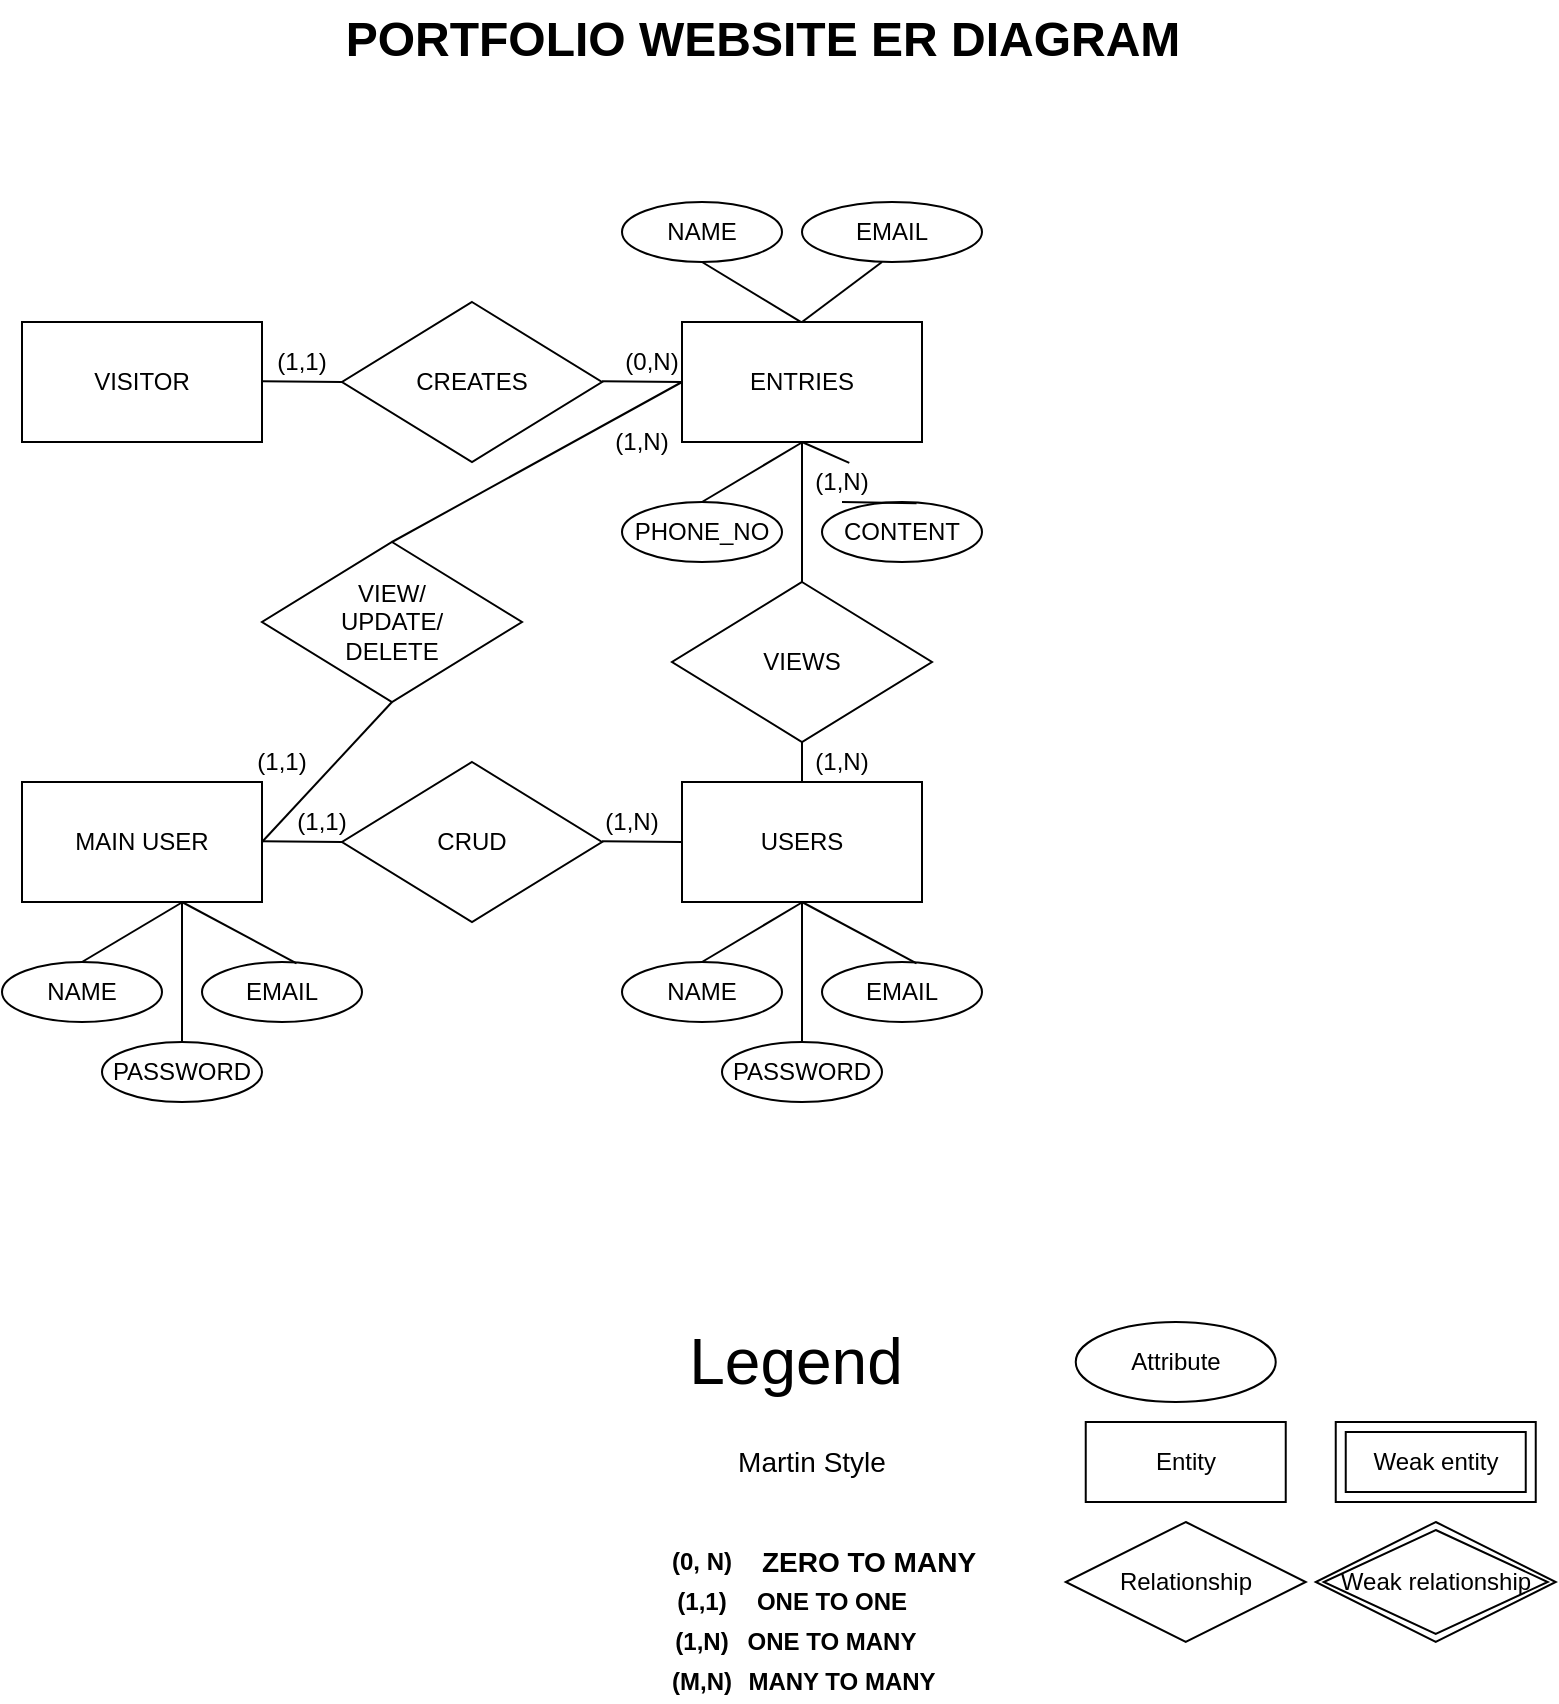 <mxfile version="14.4.3" type="device"><diagram id="E9bjbOYZbZJECh2Sft1l" name="Page-1"><mxGraphModel dx="2272" dy="862" grid="1" gridSize="10" guides="1" tooltips="1" connect="1" arrows="1" fold="1" page="1" pageScale="1" pageWidth="850" pageHeight="1100" math="0" shadow="0"><root><mxCell id="0"/><mxCell id="1" parent="0"/><mxCell id="FQ22zy8_jKBgdNmN2pex-1" value="VISITOR" style="rounded=0;whiteSpace=wrap;html=1;" parent="1" vertex="1"><mxGeometry x="-790" y="200" width="120" height="60" as="geometry"/></mxCell><mxCell id="FQ22zy8_jKBgdNmN2pex-2" value="" style="rhombus;whiteSpace=wrap;html=1;" parent="1" vertex="1"><mxGeometry x="-630" y="190" width="130" height="80" as="geometry"/></mxCell><mxCell id="FQ22zy8_jKBgdNmN2pex-3" value="ENTRIES" style="rounded=0;whiteSpace=wrap;html=1;" parent="1" vertex="1"><mxGeometry x="-460" y="200" width="120" height="60" as="geometry"/></mxCell><mxCell id="FQ22zy8_jKBgdNmN2pex-4" value="" style="endArrow=none;html=1;entryX=0;entryY=0.5;entryDx=0;entryDy=0;" parent="1" target="FQ22zy8_jKBgdNmN2pex-2" edge="1"><mxGeometry width="50" height="50" relative="1" as="geometry"><mxPoint x="-670.0" y="229.66" as="sourcePoint"/><mxPoint x="-600" y="229.66" as="targetPoint"/></mxGeometry></mxCell><mxCell id="FQ22zy8_jKBgdNmN2pex-5" value="" style="endArrow=none;html=1;entryX=0;entryY=0.5;entryDx=0;entryDy=0;" parent="1" edge="1"><mxGeometry width="50" height="50" relative="1" as="geometry"><mxPoint x="-500.0" y="229.66" as="sourcePoint"/><mxPoint x="-460.0" y="230" as="targetPoint"/></mxGeometry></mxCell><mxCell id="FQ22zy8_jKBgdNmN2pex-6" value="CREATES" style="text;html=1;strokeColor=none;fillColor=none;align=center;verticalAlign=middle;whiteSpace=wrap;rounded=0;" parent="1" vertex="1"><mxGeometry x="-585" y="220" width="40" height="20" as="geometry"/></mxCell><mxCell id="FQ22zy8_jKBgdNmN2pex-7" value="NAME" style="ellipse;whiteSpace=wrap;html=1;" parent="1" vertex="1"><mxGeometry x="-490" y="140" width="80" height="30" as="geometry"/></mxCell><mxCell id="FQ22zy8_jKBgdNmN2pex-8" value="EMAIL" style="ellipse;whiteSpace=wrap;html=1;" parent="1" vertex="1"><mxGeometry x="-400" y="140" width="90" height="30" as="geometry"/></mxCell><mxCell id="FQ22zy8_jKBgdNmN2pex-9" value="PHONE_NO" style="ellipse;whiteSpace=wrap;html=1;" parent="1" vertex="1"><mxGeometry x="-490" y="290" width="80" height="30" as="geometry"/></mxCell><mxCell id="FQ22zy8_jKBgdNmN2pex-10" value="" style="endArrow=none;html=1;" parent="1" edge="1"><mxGeometry width="50" height="50" relative="1" as="geometry"><mxPoint x="-400" y="200" as="sourcePoint"/><mxPoint x="-360" y="170" as="targetPoint"/></mxGeometry></mxCell><mxCell id="FQ22zy8_jKBgdNmN2pex-11" value="" style="endArrow=none;html=1;exitX=0.578;exitY=-0.001;exitDx=0;exitDy=0;exitPerimeter=0;" parent="1" edge="1"><mxGeometry width="50" height="50" relative="1" as="geometry"><mxPoint x="-400.64" y="199.94" as="sourcePoint"/><mxPoint x="-450" y="170" as="targetPoint"/></mxGeometry></mxCell><mxCell id="FQ22zy8_jKBgdNmN2pex-12" value="" style="endArrow=none;html=1;entryX=0.503;entryY=1.08;entryDx=0;entryDy=0;entryPerimeter=0;exitX=0.5;exitY=0;exitDx=0;exitDy=0;" parent="1" source="FQ22zy8_jKBgdNmN2pex-9" edge="1"><mxGeometry width="50" height="50" relative="1" as="geometry"><mxPoint x="-440" y="285" as="sourcePoint"/><mxPoint x="-399.64" y="260" as="targetPoint"/></mxGeometry></mxCell><mxCell id="FQ22zy8_jKBgdNmN2pex-13" value="CONTENT" style="ellipse;whiteSpace=wrap;html=1;" parent="1" vertex="1"><mxGeometry x="-390" y="290" width="80" height="30" as="geometry"/></mxCell><mxCell id="FQ22zy8_jKBgdNmN2pex-14" value="" style="endArrow=none;html=1;entryX=0.5;entryY=1;entryDx=0;entryDy=0;exitX=0.591;exitY=0.022;exitDx=0;exitDy=0;exitPerimeter=0;" parent="1" source="FQ22zy8_jKBgdNmN2pex-44" target="FQ22zy8_jKBgdNmN2pex-3" edge="1"><mxGeometry width="50" height="50" relative="1" as="geometry"><mxPoint x="-345" y="287" as="sourcePoint"/><mxPoint x="-389.64" y="270" as="targetPoint"/><Array as="points"/></mxGeometry></mxCell><mxCell id="FQ22zy8_jKBgdNmN2pex-15" value="MAIN USER" style="rounded=0;whiteSpace=wrap;html=1;" parent="1" vertex="1"><mxGeometry x="-790" y="430" width="120" height="60" as="geometry"/></mxCell><mxCell id="FQ22zy8_jKBgdNmN2pex-16" value="" style="rhombus;whiteSpace=wrap;html=1;" parent="1" vertex="1"><mxGeometry x="-630" y="420" width="130" height="80" as="geometry"/></mxCell><mxCell id="FQ22zy8_jKBgdNmN2pex-17" value="USERS" style="rounded=0;whiteSpace=wrap;html=1;" parent="1" vertex="1"><mxGeometry x="-460" y="430" width="120" height="60" as="geometry"/></mxCell><mxCell id="FQ22zy8_jKBgdNmN2pex-18" value="" style="endArrow=none;html=1;entryX=0;entryY=0.5;entryDx=0;entryDy=0;" parent="1" target="FQ22zy8_jKBgdNmN2pex-16" edge="1"><mxGeometry width="50" height="50" relative="1" as="geometry"><mxPoint x="-670.0" y="459.66" as="sourcePoint"/><mxPoint x="-600" y="459.66" as="targetPoint"/></mxGeometry></mxCell><mxCell id="FQ22zy8_jKBgdNmN2pex-19" value="" style="endArrow=none;html=1;entryX=0;entryY=0.5;entryDx=0;entryDy=0;" parent="1" edge="1"><mxGeometry width="50" height="50" relative="1" as="geometry"><mxPoint x="-500.0" y="459.66" as="sourcePoint"/><mxPoint x="-460.0" y="460" as="targetPoint"/></mxGeometry></mxCell><mxCell id="FQ22zy8_jKBgdNmN2pex-20" value="CRUD" style="text;html=1;strokeColor=none;fillColor=none;align=center;verticalAlign=middle;whiteSpace=wrap;rounded=0;" parent="1" vertex="1"><mxGeometry x="-585" y="450" width="40" height="20" as="geometry"/></mxCell><mxCell id="FQ22zy8_jKBgdNmN2pex-21" value="NAME" style="ellipse;whiteSpace=wrap;html=1;" parent="1" vertex="1"><mxGeometry x="-490" y="520" width="80" height="30" as="geometry"/></mxCell><mxCell id="FQ22zy8_jKBgdNmN2pex-22" value="" style="endArrow=none;html=1;entryX=0.503;entryY=1.08;entryDx=0;entryDy=0;entryPerimeter=0;exitX=0.5;exitY=0;exitDx=0;exitDy=0;" parent="1" source="FQ22zy8_jKBgdNmN2pex-21" edge="1"><mxGeometry width="50" height="50" relative="1" as="geometry"><mxPoint x="-440" y="515" as="sourcePoint"/><mxPoint x="-399.64" y="490" as="targetPoint"/></mxGeometry></mxCell><mxCell id="FQ22zy8_jKBgdNmN2pex-23" value="EMAIL" style="ellipse;whiteSpace=wrap;html=1;" parent="1" vertex="1"><mxGeometry x="-390" y="520" width="80" height="30" as="geometry"/></mxCell><mxCell id="FQ22zy8_jKBgdNmN2pex-24" value="" style="endArrow=none;html=1;entryX=0.5;entryY=1;entryDx=0;entryDy=0;exitX=0.591;exitY=0.022;exitDx=0;exitDy=0;exitPerimeter=0;" parent="1" source="FQ22zy8_jKBgdNmN2pex-23" target="FQ22zy8_jKBgdNmN2pex-17" edge="1"><mxGeometry width="50" height="50" relative="1" as="geometry"><mxPoint x="-345" y="517" as="sourcePoint"/><mxPoint x="-389.64" y="500" as="targetPoint"/><Array as="points"/></mxGeometry></mxCell><mxCell id="FQ22zy8_jKBgdNmN2pex-25" value="PASSWORD" style="ellipse;whiteSpace=wrap;html=1;" parent="1" vertex="1"><mxGeometry x="-440" y="560" width="80" height="30" as="geometry"/></mxCell><mxCell id="FQ22zy8_jKBgdNmN2pex-26" value="" style="endArrow=none;html=1;" parent="1" edge="1"><mxGeometry width="50" height="50" relative="1" as="geometry"><mxPoint x="-400" y="560" as="sourcePoint"/><mxPoint x="-400" y="490" as="targetPoint"/></mxGeometry></mxCell><mxCell id="FQ22zy8_jKBgdNmN2pex-27" value="VIEWS" style="rhombus;whiteSpace=wrap;html=1;" parent="1" vertex="1"><mxGeometry x="-465" y="330" width="130" height="80" as="geometry"/></mxCell><mxCell id="FQ22zy8_jKBgdNmN2pex-28" value="" style="endArrow=none;html=1;" parent="1" edge="1"><mxGeometry width="50" height="50" relative="1" as="geometry"><mxPoint x="-400" y="330" as="sourcePoint"/><mxPoint x="-400" y="260" as="targetPoint"/></mxGeometry></mxCell><mxCell id="FQ22zy8_jKBgdNmN2pex-29" value="" style="endArrow=none;html=1;" parent="1" edge="1"><mxGeometry width="50" height="50" relative="1" as="geometry"><mxPoint x="-400" y="430" as="sourcePoint"/><mxPoint x="-400" y="410" as="targetPoint"/></mxGeometry></mxCell><mxCell id="FQ22zy8_jKBgdNmN2pex-30" value="NAME" style="ellipse;whiteSpace=wrap;html=1;" parent="1" vertex="1"><mxGeometry x="-800" y="520" width="80" height="30" as="geometry"/></mxCell><mxCell id="FQ22zy8_jKBgdNmN2pex-31" value="" style="endArrow=none;html=1;entryX=0.503;entryY=1.08;entryDx=0;entryDy=0;entryPerimeter=0;exitX=0.5;exitY=0;exitDx=0;exitDy=0;" parent="1" source="FQ22zy8_jKBgdNmN2pex-30" edge="1"><mxGeometry width="50" height="50" relative="1" as="geometry"><mxPoint x="-750" y="515" as="sourcePoint"/><mxPoint x="-709.64" y="490" as="targetPoint"/></mxGeometry></mxCell><mxCell id="FQ22zy8_jKBgdNmN2pex-32" value="EMAIL" style="ellipse;whiteSpace=wrap;html=1;" parent="1" vertex="1"><mxGeometry x="-700" y="520" width="80" height="30" as="geometry"/></mxCell><mxCell id="FQ22zy8_jKBgdNmN2pex-33" value="" style="endArrow=none;html=1;entryX=0.5;entryY=1;entryDx=0;entryDy=0;exitX=0.591;exitY=0.022;exitDx=0;exitDy=0;exitPerimeter=0;" parent="1" source="FQ22zy8_jKBgdNmN2pex-32" edge="1"><mxGeometry width="50" height="50" relative="1" as="geometry"><mxPoint x="-655" y="517" as="sourcePoint"/><mxPoint x="-710.0" y="490" as="targetPoint"/><Array as="points"/></mxGeometry></mxCell><mxCell id="FQ22zy8_jKBgdNmN2pex-34" value="PASSWORD" style="ellipse;whiteSpace=wrap;html=1;" parent="1" vertex="1"><mxGeometry x="-750" y="560" width="80" height="30" as="geometry"/></mxCell><mxCell id="FQ22zy8_jKBgdNmN2pex-35" value="" style="endArrow=none;html=1;" parent="1" edge="1"><mxGeometry width="50" height="50" relative="1" as="geometry"><mxPoint x="-710.0" y="560" as="sourcePoint"/><mxPoint x="-710.0" y="490" as="targetPoint"/></mxGeometry></mxCell><mxCell id="FQ22zy8_jKBgdNmN2pex-36" value="" style="rhombus;whiteSpace=wrap;html=1;" parent="1" vertex="1"><mxGeometry x="-670" y="310" width="130" height="80" as="geometry"/></mxCell><mxCell id="FQ22zy8_jKBgdNmN2pex-37" value="" style="endArrow=none;html=1;entryX=0.5;entryY=1;entryDx=0;entryDy=0;exitX=1;exitY=0.5;exitDx=0;exitDy=0;" parent="1" source="FQ22zy8_jKBgdNmN2pex-15" target="FQ22zy8_jKBgdNmN2pex-36" edge="1"><mxGeometry width="50" height="50" relative="1" as="geometry"><mxPoint x="-660.0" y="469.66" as="sourcePoint"/><mxPoint x="-590" y="469.66" as="targetPoint"/></mxGeometry></mxCell><mxCell id="FQ22zy8_jKBgdNmN2pex-38" value="" style="endArrow=none;html=1;entryX=0;entryY=0.5;entryDx=0;entryDy=0;exitX=0.5;exitY=0;exitDx=0;exitDy=0;" parent="1" source="FQ22zy8_jKBgdNmN2pex-36" target="FQ22zy8_jKBgdNmN2pex-3" edge="1"><mxGeometry width="50" height="50" relative="1" as="geometry"><mxPoint x="-540.0" y="349.66" as="sourcePoint"/><mxPoint x="-500.0" y="350" as="targetPoint"/></mxGeometry></mxCell><mxCell id="FQ22zy8_jKBgdNmN2pex-39" value="VIEW/&lt;br&gt;UPDATE/&lt;br&gt;DELETE" style="text;html=1;strokeColor=none;fillColor=none;align=center;verticalAlign=middle;whiteSpace=wrap;rounded=0;" parent="1" vertex="1"><mxGeometry x="-625" y="340" width="40" height="20" as="geometry"/></mxCell><mxCell id="FQ22zy8_jKBgdNmN2pex-40" value="(1,1)" style="text;html=1;strokeColor=none;fillColor=none;align=center;verticalAlign=middle;whiteSpace=wrap;rounded=0;" parent="1" vertex="1"><mxGeometry x="-670" y="210" width="40" height="20" as="geometry"/></mxCell><mxCell id="FQ22zy8_jKBgdNmN2pex-41" value="(0,N)" style="text;html=1;strokeColor=none;fillColor=none;align=center;verticalAlign=middle;whiteSpace=wrap;rounded=0;" parent="1" vertex="1"><mxGeometry x="-495" y="210" width="40" height="20" as="geometry"/></mxCell><mxCell id="FQ22zy8_jKBgdNmN2pex-42" value="(1,1)" style="text;html=1;strokeColor=none;fillColor=none;align=center;verticalAlign=middle;whiteSpace=wrap;rounded=0;" parent="1" vertex="1"><mxGeometry x="-660" y="440" width="40" height="20" as="geometry"/></mxCell><mxCell id="FQ22zy8_jKBgdNmN2pex-43" value="(1,N)" style="text;html=1;strokeColor=none;fillColor=none;align=center;verticalAlign=middle;whiteSpace=wrap;rounded=0;" parent="1" vertex="1"><mxGeometry x="-500" y="250" width="40" height="20" as="geometry"/></mxCell><mxCell id="FQ22zy8_jKBgdNmN2pex-44" value="(1,N)" style="text;html=1;strokeColor=none;fillColor=none;align=center;verticalAlign=middle;whiteSpace=wrap;rounded=0;" parent="1" vertex="1"><mxGeometry x="-400" y="270" width="40" height="20" as="geometry"/></mxCell><mxCell id="FQ22zy8_jKBgdNmN2pex-45" value="" style="endArrow=none;html=1;entryX=0.5;entryY=1;entryDx=0;entryDy=0;exitX=0.591;exitY=0.022;exitDx=0;exitDy=0;exitPerimeter=0;" parent="1" source="FQ22zy8_jKBgdNmN2pex-13" target="FQ22zy8_jKBgdNmN2pex-44" edge="1"><mxGeometry width="50" height="50" relative="1" as="geometry"><mxPoint x="-342.72" y="290.66" as="sourcePoint"/><mxPoint x="-400" y="260" as="targetPoint"/><Array as="points"/></mxGeometry></mxCell><mxCell id="FQ22zy8_jKBgdNmN2pex-46" value="(1,N)" style="text;html=1;strokeColor=none;fillColor=none;align=center;verticalAlign=middle;whiteSpace=wrap;rounded=0;" parent="1" vertex="1"><mxGeometry x="-400" y="410" width="40" height="20" as="geometry"/></mxCell><mxCell id="FQ22zy8_jKBgdNmN2pex-47" value="(1,1)" style="text;html=1;strokeColor=none;fillColor=none;align=center;verticalAlign=middle;whiteSpace=wrap;rounded=0;" parent="1" vertex="1"><mxGeometry x="-680" y="410" width="40" height="20" as="geometry"/></mxCell><mxCell id="FQ22zy8_jKBgdNmN2pex-48" value="(1,N)" style="text;html=1;strokeColor=none;fillColor=none;align=center;verticalAlign=middle;whiteSpace=wrap;rounded=0;" parent="1" vertex="1"><mxGeometry x="-505" y="440" width="40" height="20" as="geometry"/></mxCell><mxCell id="IjYLfoRTh2BVRyiSD4w1-1" value="(1,1)" style="text;html=1;strokeColor=none;fillColor=none;align=center;verticalAlign=middle;whiteSpace=wrap;rounded=0;fontStyle=1" parent="1" vertex="1"><mxGeometry x="-470" y="830" width="40" height="20" as="geometry"/></mxCell><mxCell id="IjYLfoRTh2BVRyiSD4w1-2" value="ONE TO ONE" style="text;html=1;strokeColor=none;fillColor=none;align=center;verticalAlign=middle;whiteSpace=wrap;rounded=0;fontStyle=1" parent="1" vertex="1"><mxGeometry x="-430" y="830" width="90" height="20" as="geometry"/></mxCell><mxCell id="IjYLfoRTh2BVRyiSD4w1-3" value="(1,N)" style="text;html=1;strokeColor=none;fillColor=none;align=center;verticalAlign=middle;whiteSpace=wrap;rounded=0;fontStyle=1" parent="1" vertex="1"><mxGeometry x="-470" y="850" width="40" height="20" as="geometry"/></mxCell><mxCell id="IjYLfoRTh2BVRyiSD4w1-4" value="ONE TO MANY" style="text;html=1;strokeColor=none;fillColor=none;align=center;verticalAlign=middle;whiteSpace=wrap;rounded=0;fontStyle=1" parent="1" vertex="1"><mxGeometry x="-430" y="850" width="90" height="20" as="geometry"/></mxCell><mxCell id="IjYLfoRTh2BVRyiSD4w1-5" value="(M,N)" style="text;html=1;strokeColor=none;fillColor=none;align=center;verticalAlign=middle;whiteSpace=wrap;rounded=0;fontStyle=1" parent="1" vertex="1"><mxGeometry x="-470" y="870" width="40" height="20" as="geometry"/></mxCell><mxCell id="IjYLfoRTh2BVRyiSD4w1-6" value="MANY TO MANY" style="text;html=1;strokeColor=none;fillColor=none;align=center;verticalAlign=middle;whiteSpace=wrap;rounded=0;fontStyle=1" parent="1" vertex="1"><mxGeometry x="-430" y="870" width="100" height="20" as="geometry"/></mxCell><mxCell id="IjYLfoRTh2BVRyiSD4w1-8" value="PORTFOLIO WEBSITE ER DIAGRAM" style="text;strokeColor=none;fillColor=none;html=1;fontSize=24;fontStyle=1;verticalAlign=middle;align=center;" parent="1" vertex="1"><mxGeometry x="-470" y="39" width="100" height="40" as="geometry"/></mxCell><mxCell id="IjYLfoRTh2BVRyiSD4w1-9" value="Legend" style="text;html=1;strokeColor=none;fillColor=none;align=center;verticalAlign=middle;whiteSpace=wrap;rounded=0;fontSize=32;" parent="1" vertex="1"><mxGeometry x="-423.13" y="710" width="40" height="20" as="geometry"/></mxCell><mxCell id="IjYLfoRTh2BVRyiSD4w1-10" value="Attribute" style="ellipse;whiteSpace=wrap;html=1;align=center;fontSize=12;" parent="1" vertex="1"><mxGeometry x="-263.13" y="700" width="100" height="40" as="geometry"/></mxCell><mxCell id="IjYLfoRTh2BVRyiSD4w1-11" value="Entity" style="whiteSpace=wrap;html=1;align=center;fontSize=12;" parent="1" vertex="1"><mxGeometry x="-258.13" y="750" width="100" height="40" as="geometry"/></mxCell><mxCell id="IjYLfoRTh2BVRyiSD4w1-12" value="Relationship" style="shape=rhombus;perimeter=rhombusPerimeter;whiteSpace=wrap;html=1;align=center;fontSize=12;" parent="1" vertex="1"><mxGeometry x="-268.13" y="800" width="120" height="60" as="geometry"/></mxCell><mxCell id="IjYLfoRTh2BVRyiSD4w1-13" value="Weak entity" style="shape=ext;margin=3;double=1;whiteSpace=wrap;html=1;align=center;fontSize=12;" parent="1" vertex="1"><mxGeometry x="-133.13" y="750" width="100" height="40" as="geometry"/></mxCell><mxCell id="IjYLfoRTh2BVRyiSD4w1-14" value="Weak relationship" style="shape=rhombus;double=1;perimeter=rhombusPerimeter;whiteSpace=wrap;html=1;align=center;fontSize=12;" parent="1" vertex="1"><mxGeometry x="-143.13" y="800" width="120" height="60" as="geometry"/></mxCell><mxCell id="IjYLfoRTh2BVRyiSD4w1-15" value="Martin Style" style="text;html=1;strokeColor=none;fillColor=none;align=center;verticalAlign=middle;whiteSpace=wrap;rounded=0;fontSize=14;" parent="1" vertex="1"><mxGeometry x="-460" y="760" width="130" height="20" as="geometry"/></mxCell><mxCell id="IjYLfoRTh2BVRyiSD4w1-17" value="(0, N)" style="text;html=1;strokeColor=none;fillColor=none;align=center;verticalAlign=middle;whiteSpace=wrap;rounded=0;fontStyle=1" parent="1" vertex="1"><mxGeometry x="-470" y="810" width="40" height="20" as="geometry"/></mxCell><mxCell id="IjYLfoRTh2BVRyiSD4w1-19" value="ZERO TO MANY" style="text;html=1;strokeColor=none;fillColor=none;align=center;verticalAlign=middle;whiteSpace=wrap;rounded=0;fontSize=14;fontStyle=1" parent="1" vertex="1"><mxGeometry x="-423.13" y="810" width="113.13" height="20" as="geometry"/></mxCell></root></mxGraphModel></diagram></mxfile>